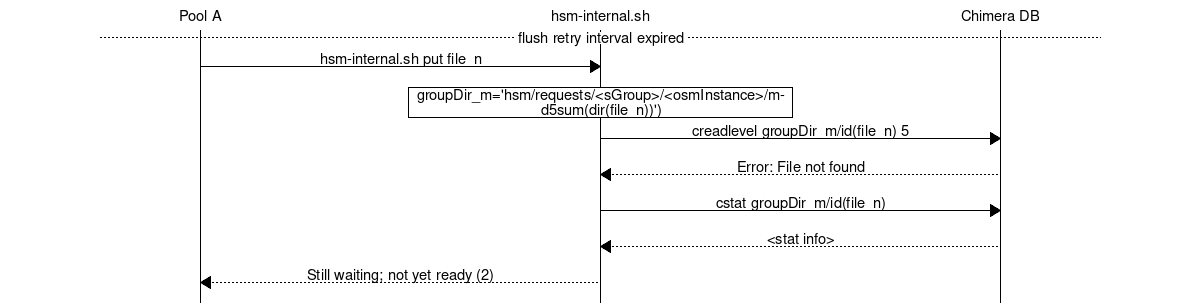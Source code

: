 msc {
    hscale = 2;
    
    poola   [ label="Pool A"],
    hsm     [ label="hsm-internal.sh"],
    chimera [ label="Chimera DB"];

    ---          [ label = " flush retry interval expired "];

    poola=>hsm   [ label = "hsm-internal.sh put file_n"];

    hsm box hsm  [ label = "groupDir_m='hsm/requests/<sGroup>/<osmInstance>/md5sum(dir(file_n))')"];

    hsm=>chimera [ label = "creadlevel groupDir_m/id(file_n) 5"];
    hsm<<chimera [ label = "Error: File not found"];
    hsm=>chimera [ label = "cstat groupDir_m/id(file_n)"];
    hsm<<chimera [ label = "<stat info>"];
    poola<<hsm   [ label = "Still waiting; not yet ready (2)"];
}
